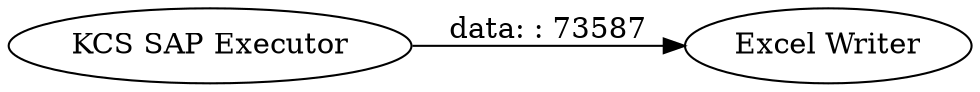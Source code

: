 digraph {
	"6891363536632942516_1" [label="KCS SAP Executor"]
	"6891363536632942516_2" [label="Excel Writer"]
	"6891363536632942516_1" -> "6891363536632942516_2" [label="data: : 73587"]
	rankdir=LR
}
